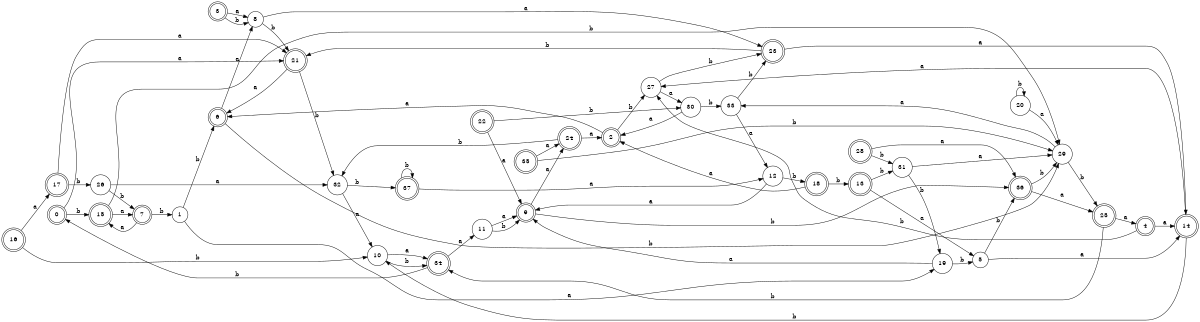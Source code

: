 digraph n31_10 {
__start0 [label="" shape="none"];

rankdir=LR;
size="8,5";

s0 [style="rounded,filled", color="black", fillcolor="white" shape="doublecircle", label="0"];
s1 [style="filled", color="black", fillcolor="white" shape="circle", label="1"];
s2 [style="rounded,filled", color="black", fillcolor="white" shape="doublecircle", label="2"];
s3 [style="rounded,filled", color="black", fillcolor="white" shape="doublecircle", label="3"];
s4 [style="rounded,filled", color="black", fillcolor="white" shape="doublecircle", label="4"];
s5 [style="filled", color="black", fillcolor="white" shape="circle", label="5"];
s6 [style="rounded,filled", color="black", fillcolor="white" shape="doublecircle", label="6"];
s7 [style="rounded,filled", color="black", fillcolor="white" shape="doublecircle", label="7"];
s8 [style="filled", color="black", fillcolor="white" shape="circle", label="8"];
s9 [style="rounded,filled", color="black", fillcolor="white" shape="doublecircle", label="9"];
s10 [style="filled", color="black", fillcolor="white" shape="circle", label="10"];
s11 [style="filled", color="black", fillcolor="white" shape="circle", label="11"];
s12 [style="filled", color="black", fillcolor="white" shape="circle", label="12"];
s13 [style="rounded,filled", color="black", fillcolor="white" shape="doublecircle", label="13"];
s14 [style="rounded,filled", color="black", fillcolor="white" shape="doublecircle", label="14"];
s15 [style="rounded,filled", color="black", fillcolor="white" shape="doublecircle", label="15"];
s16 [style="rounded,filled", color="black", fillcolor="white" shape="doublecircle", label="16"];
s17 [style="rounded,filled", color="black", fillcolor="white" shape="doublecircle", label="17"];
s18 [style="rounded,filled", color="black", fillcolor="white" shape="doublecircle", label="18"];
s19 [style="filled", color="black", fillcolor="white" shape="circle", label="19"];
s20 [style="filled", color="black", fillcolor="white" shape="circle", label="20"];
s21 [style="rounded,filled", color="black", fillcolor="white" shape="doublecircle", label="21"];
s22 [style="rounded,filled", color="black", fillcolor="white" shape="doublecircle", label="22"];
s23 [style="rounded,filled", color="black", fillcolor="white" shape="doublecircle", label="23"];
s24 [style="rounded,filled", color="black", fillcolor="white" shape="doublecircle", label="24"];
s25 [style="rounded,filled", color="black", fillcolor="white" shape="doublecircle", label="25"];
s26 [style="filled", color="black", fillcolor="white" shape="circle", label="26"];
s27 [style="filled", color="black", fillcolor="white" shape="circle", label="27"];
s28 [style="rounded,filled", color="black", fillcolor="white" shape="doublecircle", label="28"];
s29 [style="filled", color="black", fillcolor="white" shape="circle", label="29"];
s30 [style="filled", color="black", fillcolor="white" shape="circle", label="30"];
s31 [style="filled", color="black", fillcolor="white" shape="circle", label="31"];
s32 [style="filled", color="black", fillcolor="white" shape="circle", label="32"];
s33 [style="filled", color="black", fillcolor="white" shape="circle", label="33"];
s34 [style="rounded,filled", color="black", fillcolor="white" shape="doublecircle", label="34"];
s35 [style="rounded,filled", color="black", fillcolor="white" shape="doublecircle", label="35"];
s36 [style="rounded,filled", color="black", fillcolor="white" shape="doublecircle", label="36"];
s37 [style="rounded,filled", color="black", fillcolor="white" shape="doublecircle", label="37"];
s0 -> s21 [label="a"];
s0 -> s15 [label="b"];
s1 -> s19 [label="a"];
s1 -> s6 [label="b"];
s2 -> s6 [label="a"];
s2 -> s27 [label="b"];
s3 -> s8 [label="a"];
s3 -> s8 [label="b"];
s4 -> s14 [label="a"];
s4 -> s27 [label="b"];
s5 -> s14 [label="a"];
s5 -> s36 [label="b"];
s6 -> s8 [label="a"];
s6 -> s29 [label="b"];
s7 -> s15 [label="a"];
s7 -> s1 [label="b"];
s8 -> s23 [label="a"];
s8 -> s21 [label="b"];
s9 -> s24 [label="a"];
s9 -> s36 [label="b"];
s10 -> s34 [label="a"];
s10 -> s34 [label="b"];
s11 -> s9 [label="a"];
s11 -> s9 [label="b"];
s12 -> s9 [label="a"];
s12 -> s18 [label="b"];
s13 -> s5 [label="a"];
s13 -> s31 [label="b"];
s14 -> s27 [label="a"];
s14 -> s10 [label="b"];
s15 -> s7 [label="a"];
s15 -> s29 [label="b"];
s16 -> s17 [label="a"];
s16 -> s10 [label="b"];
s17 -> s21 [label="a"];
s17 -> s26 [label="b"];
s18 -> s2 [label="a"];
s18 -> s13 [label="b"];
s19 -> s9 [label="a"];
s19 -> s5 [label="b"];
s20 -> s29 [label="a"];
s20 -> s20 [label="b"];
s21 -> s6 [label="a"];
s21 -> s32 [label="b"];
s22 -> s9 [label="a"];
s22 -> s30 [label="b"];
s23 -> s14 [label="a"];
s23 -> s21 [label="b"];
s24 -> s2 [label="a"];
s24 -> s32 [label="b"];
s25 -> s4 [label="a"];
s25 -> s34 [label="b"];
s26 -> s32 [label="a"];
s26 -> s7 [label="b"];
s27 -> s30 [label="a"];
s27 -> s23 [label="b"];
s28 -> s36 [label="a"];
s28 -> s31 [label="b"];
s29 -> s33 [label="a"];
s29 -> s25 [label="b"];
s30 -> s2 [label="a"];
s30 -> s33 [label="b"];
s31 -> s29 [label="a"];
s31 -> s19 [label="b"];
s32 -> s10 [label="a"];
s32 -> s37 [label="b"];
s33 -> s12 [label="a"];
s33 -> s23 [label="b"];
s34 -> s11 [label="a"];
s34 -> s0 [label="b"];
s35 -> s24 [label="a"];
s35 -> s29 [label="b"];
s36 -> s25 [label="a"];
s36 -> s29 [label="b"];
s37 -> s12 [label="a"];
s37 -> s37 [label="b"];

}